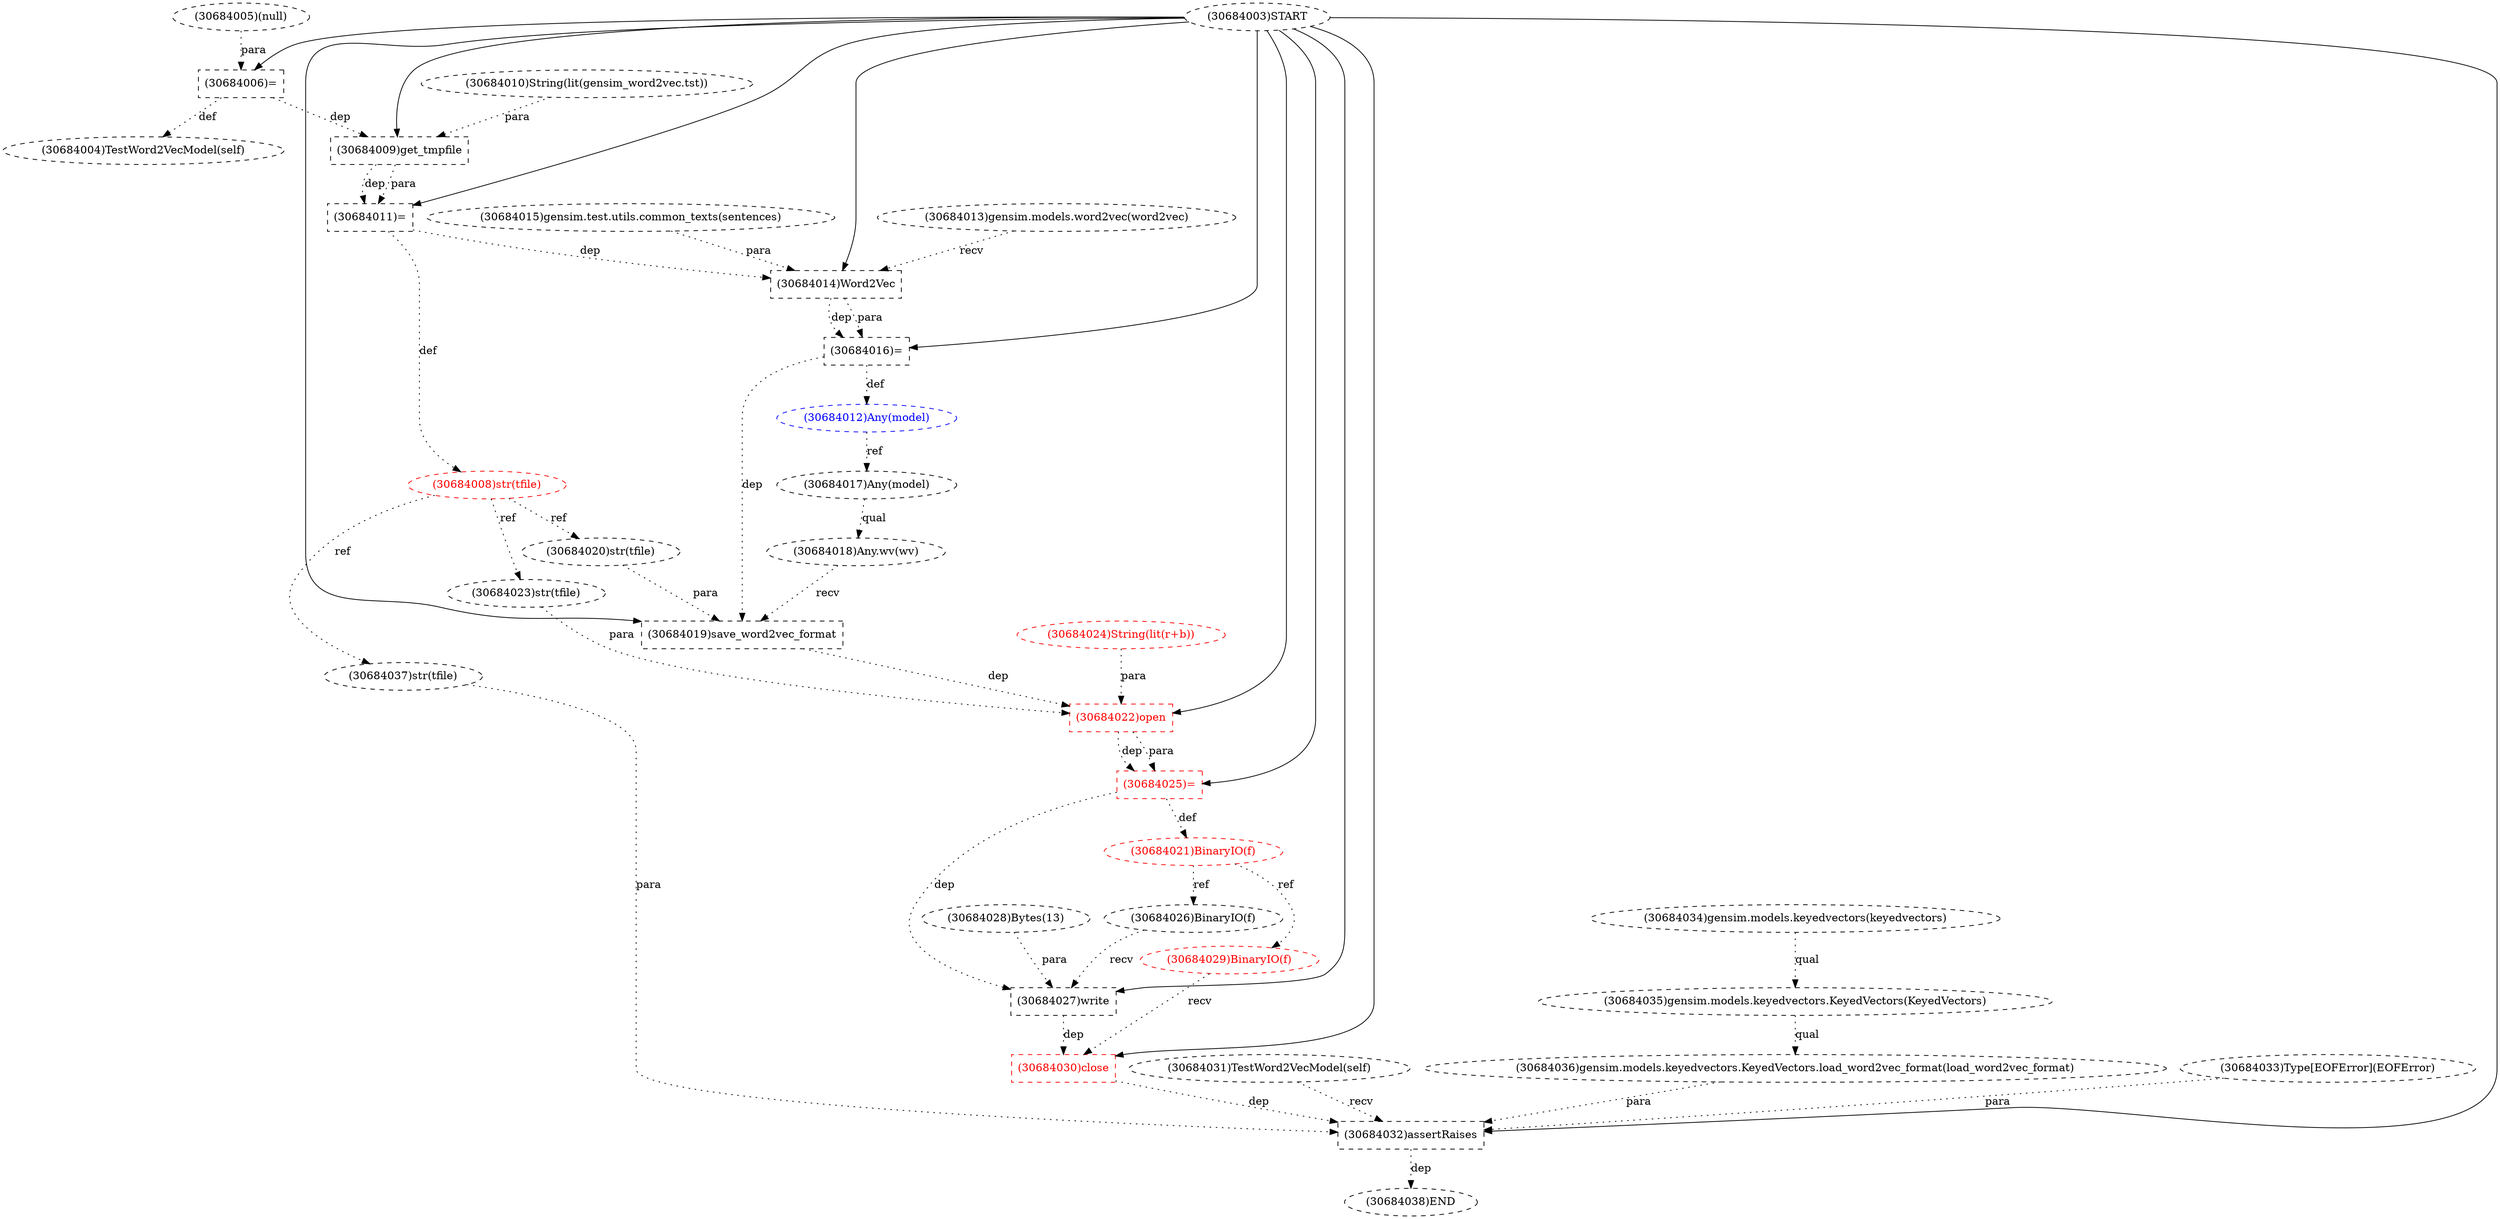 digraph G {
1 [label="(30684035)gensim.models.keyedvectors.KeyedVectors(KeyedVectors)" shape=ellipse style=dashed]
2 [label="(30684004)TestWord2VecModel(self)" shape=ellipse style=dashed]
3 [label="(30684018)Any.wv(wv)" shape=ellipse style=dashed]
4 [label="(30684030)close" shape=box style=dashed color=red fontcolor=red]
5 [label="(30684037)str(tfile)" shape=ellipse style=dashed]
6 [label="(30684038)END" style=dashed]
7 [label="(30684032)assertRaises" shape=box style=dashed]
8 [label="(30684012)Any(model)" shape=ellipse style=dashed color=blue fontcolor=blue]
9 [label="(30684020)str(tfile)" shape=ellipse style=dashed]
10 [label="(30684008)str(tfile)" shape=ellipse style=dashed color=red fontcolor=red]
11 [label="(30684016)=" shape=box style=dashed]
12 [label="(30684017)Any(model)" shape=ellipse style=dashed]
13 [label="(30684031)TestWord2VecModel(self)" shape=ellipse style=dashed]
14 [label="(30684036)gensim.models.keyedvectors.KeyedVectors.load_word2vec_format(load_word2vec_format)" shape=ellipse style=dashed]
15 [label="(30684013)gensim.models.word2vec(word2vec)" shape=ellipse style=dashed]
16 [label="(30684024)String(lit(r+b))" shape=ellipse style=dashed color=red fontcolor=red]
17 [label="(30684014)Word2Vec" shape=box style=dashed]
18 [label="(30684033)Type[EOFError](EOFError)" shape=ellipse style=dashed]
19 [label="(30684021)BinaryIO(f)" shape=ellipse style=dashed color=red fontcolor=red]
20 [label="(30684006)=" shape=box style=dashed]
21 [label="(30684029)BinaryIO(f)" shape=ellipse style=dashed color=red fontcolor=red]
22 [label="(30684011)=" shape=box style=dashed]
23 [label="(30684027)write" shape=box style=dashed]
24 [label="(30684023)str(tfile)" shape=ellipse style=dashed]
25 [label="(30684010)String(lit(gensim_word2vec.tst))" shape=ellipse style=dashed]
26 [label="(30684026)BinaryIO(f)" shape=ellipse style=dashed]
27 [label="(30684022)open" shape=box style=dashed color=red fontcolor=red]
28 [label="(30684009)get_tmpfile" shape=box style=dashed]
29 [label="(30684025)=" shape=box style=dashed color=red fontcolor=red]
30 [label="(30684005)(null)" shape=ellipse style=dashed]
31 [label="(30684019)save_word2vec_format" shape=box style=dashed]
32 [label="(30684034)gensim.models.keyedvectors(keyedvectors)" shape=ellipse style=dashed]
33 [label="(30684028)Bytes(13)" shape=ellipse style=dashed]
34 [label="(30684015)gensim.test.utils.common_texts(sentences)" shape=ellipse style=dashed]
35 [label="(30684003)START" style=dashed]
32 -> 1 [label="qual" style=dotted];
20 -> 2 [label="def" style=dotted];
12 -> 3 [label="qual" style=dotted];
35 -> 4 [label="" style=solid];
21 -> 4 [label="recv" style=dotted];
23 -> 4 [label="dep" style=dotted];
10 -> 5 [label="ref" style=dotted];
7 -> 6 [label="dep" style=dotted];
35 -> 7 [label="" style=solid];
13 -> 7 [label="recv" style=dotted];
18 -> 7 [label="para" style=dotted];
14 -> 7 [label="para" style=dotted];
5 -> 7 [label="para" style=dotted];
4 -> 7 [label="dep" style=dotted];
11 -> 8 [label="def" style=dotted];
10 -> 9 [label="ref" style=dotted];
22 -> 10 [label="def" style=dotted];
35 -> 11 [label="" style=solid];
17 -> 11 [label="dep" style=dotted];
17 -> 11 [label="para" style=dotted];
8 -> 12 [label="ref" style=dotted];
1 -> 14 [label="qual" style=dotted];
35 -> 17 [label="" style=solid];
15 -> 17 [label="recv" style=dotted];
34 -> 17 [label="para" style=dotted];
22 -> 17 [label="dep" style=dotted];
29 -> 19 [label="def" style=dotted];
35 -> 20 [label="" style=solid];
30 -> 20 [label="para" style=dotted];
19 -> 21 [label="ref" style=dotted];
35 -> 22 [label="" style=solid];
28 -> 22 [label="dep" style=dotted];
28 -> 22 [label="para" style=dotted];
35 -> 23 [label="" style=solid];
26 -> 23 [label="recv" style=dotted];
33 -> 23 [label="para" style=dotted];
29 -> 23 [label="dep" style=dotted];
10 -> 24 [label="ref" style=dotted];
19 -> 26 [label="ref" style=dotted];
35 -> 27 [label="" style=solid];
24 -> 27 [label="para" style=dotted];
16 -> 27 [label="para" style=dotted];
31 -> 27 [label="dep" style=dotted];
35 -> 28 [label="" style=solid];
25 -> 28 [label="para" style=dotted];
20 -> 28 [label="dep" style=dotted];
35 -> 29 [label="" style=solid];
27 -> 29 [label="dep" style=dotted];
27 -> 29 [label="para" style=dotted];
35 -> 31 [label="" style=solid];
3 -> 31 [label="recv" style=dotted];
9 -> 31 [label="para" style=dotted];
11 -> 31 [label="dep" style=dotted];
}